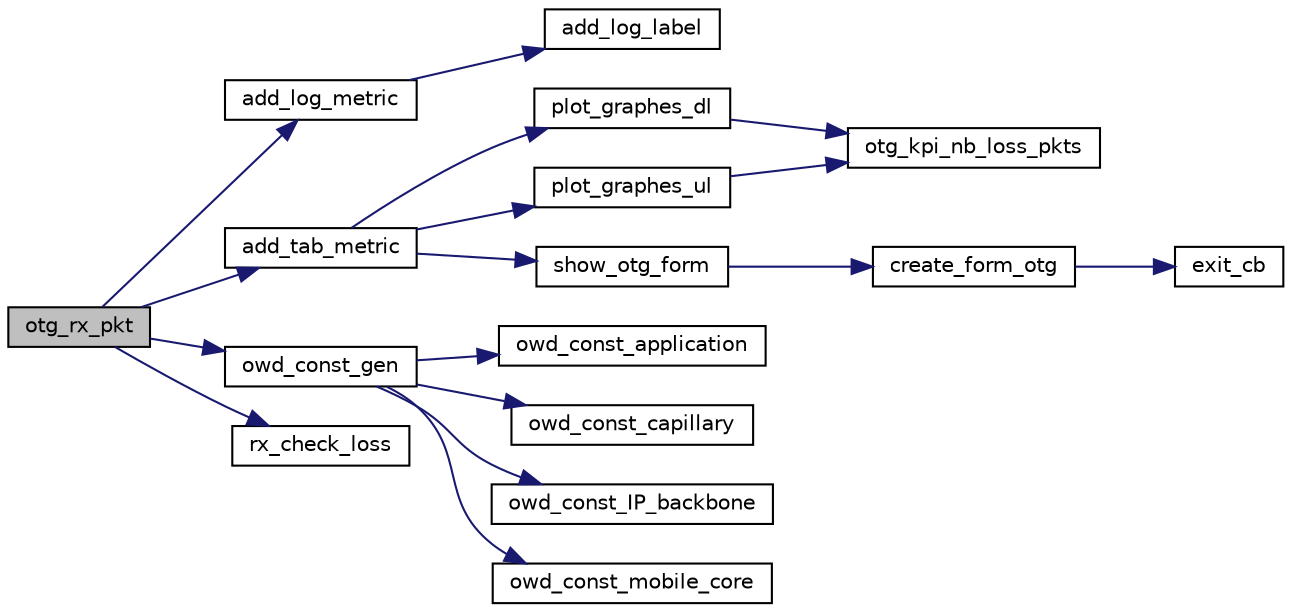 digraph "otg_rx_pkt"
{
 // LATEX_PDF_SIZE
  edge [fontname="Helvetica",fontsize="10",labelfontname="Helvetica",labelfontsize="10"];
  node [fontname="Helvetica",fontsize="10",shape=record];
  rankdir="LR";
  Node1 [label="otg_rx_pkt",height=0.2,width=0.4,color="black", fillcolor="grey75", style="filled", fontcolor="black",tooltip="check if the packet is well received and do measurements: one way delay, throughput,..."];
  Node1 -> Node2 [color="midnightblue",fontsize="10",style="solid",fontname="Helvetica"];
  Node2 [label="add_log_metric",height=0.2,width=0.4,color="black", fillcolor="white", style="filled",URL="$otg__kpi_8c.html#a05766e129e057a1d5304bbfff3378516",tooltip=" "];
  Node2 -> Node3 [color="midnightblue",fontsize="10",style="solid",fontname="Helvetica"];
  Node3 [label="add_log_label",height=0.2,width=0.4,color="black", fillcolor="white", style="filled",URL="$otg__kpi_8c.html#a10c8a928c912be35aba9736cbfe55bcd",tooltip=" "];
  Node1 -> Node4 [color="midnightblue",fontsize="10",style="solid",fontname="Helvetica"];
  Node4 [label="add_tab_metric",height=0.2,width=0.4,color="black", fillcolor="white", style="filled",URL="$otg__form_8c.html#ac85b1d97477e8fff326a66d71a3cec4f",tooltip=" "];
  Node4 -> Node5 [color="midnightblue",fontsize="10",style="solid",fontname="Helvetica"];
  Node5 [label="plot_graphes_dl",height=0.2,width=0.4,color="black", fillcolor="white", style="filled",URL="$otg__form_8c.html#a7bb032f9e21555e1fa7fcd33f40938f2",tooltip=" "];
  Node5 -> Node6 [color="midnightblue",fontsize="10",style="solid",fontname="Helvetica"];
  Node6 [label="otg_kpi_nb_loss_pkts",height=0.2,width=0.4,color="black", fillcolor="white", style="filled",URL="$otg__kpi_8c.html#aa8e31f0ee006e341d85de48d8d899f45",tooltip=" "];
  Node4 -> Node7 [color="midnightblue",fontsize="10",style="solid",fontname="Helvetica"];
  Node7 [label="plot_graphes_ul",height=0.2,width=0.4,color="black", fillcolor="white", style="filled",URL="$otg__form_8c.html#ae2d638aa1c3cd13abf458f499ee2bdd6",tooltip=" "];
  Node7 -> Node6 [color="midnightblue",fontsize="10",style="solid",fontname="Helvetica"];
  Node4 -> Node8 [color="midnightblue",fontsize="10",style="solid",fontname="Helvetica"];
  Node8 [label="show_otg_form",height=0.2,width=0.4,color="black", fillcolor="white", style="filled",URL="$otg__form_8c.html#ad2a473e4ded49cb85ebea694db5fb357",tooltip=" "];
  Node8 -> Node9 [color="midnightblue",fontsize="10",style="solid",fontname="Helvetica"];
  Node9 [label="create_form_otg",height=0.2,width=0.4,color="black", fillcolor="white", style="filled",URL="$otg__form_8c.html#a74db676f5cd1dbd82015c2ba3ff940f5",tooltip=" "];
  Node9 -> Node10 [color="midnightblue",fontsize="10",style="solid",fontname="Helvetica"];
  Node10 [label="exit_cb",height=0.2,width=0.4,color="black", fillcolor="white", style="filled",URL="$otg__form_8c.html#a5f00478bc19c05469729a331fe6618b2",tooltip=" "];
  Node1 -> Node11 [color="midnightblue",fontsize="10",style="solid",fontname="Helvetica"];
  Node11 [label="owd_const_gen",height=0.2,width=0.4,color="black", fillcolor="white", style="filled",URL="$otg__rx_8c.html#afb6432d34e9360b2e72274b6e4cab283",tooltip=" "];
  Node11 -> Node12 [color="midnightblue",fontsize="10",style="solid",fontname="Helvetica"];
  Node12 [label="owd_const_application",height=0.2,width=0.4,color="black", fillcolor="white", style="filled",URL="$otg__rx_8c.html#a8adffab92c0e9dd4881c8efdc2dfe4bf",tooltip=" "];
  Node11 -> Node13 [color="midnightblue",fontsize="10",style="solid",fontname="Helvetica"];
  Node13 [label="owd_const_capillary",height=0.2,width=0.4,color="black", fillcolor="white", style="filled",URL="$otg__rx_8c.html#a501358c064ed17169dfc6a388a84f7f8",tooltip="compute the one way delay introduced in LTE/LTE-A network REF PAPER: \"Latency for Real-Time Machine-t..."];
  Node11 -> Node14 [color="midnightblue",fontsize="10",style="solid",fontname="Helvetica"];
  Node14 [label="owd_const_IP_backbone",height=0.2,width=0.4,color="black", fillcolor="white", style="filled",URL="$otg__rx_8c.html#a064d802b0295a9a1dfb7f3a0bf3e8655",tooltip="compute the one way delay introduced in LTE/LTE-A network REF PAPER: \"Latency for Real-Time Machine-t..."];
  Node11 -> Node15 [color="midnightblue",fontsize="10",style="solid",fontname="Helvetica"];
  Node15 [label="owd_const_mobile_core",height=0.2,width=0.4,color="black", fillcolor="white", style="filled",URL="$otg__rx_8c.html#ade6d84caa8531e38f8bb8214e64f3f2e",tooltip="compute the one way delay introduced in LTE/LTE-A network REF PAPER: \"Latency for Real-Time Machine-t..."];
  Node1 -> Node16 [color="midnightblue",fontsize="10",style="solid",fontname="Helvetica"];
  Node16 [label="rx_check_loss",height=0.2,width=0.4,color="black", fillcolor="white", style="filled",URL="$otg__rx_8c.html#a726ab5b08785055644e36909bed1aee7",tooltip="check the number of loss packet/out of sequence"];
}
